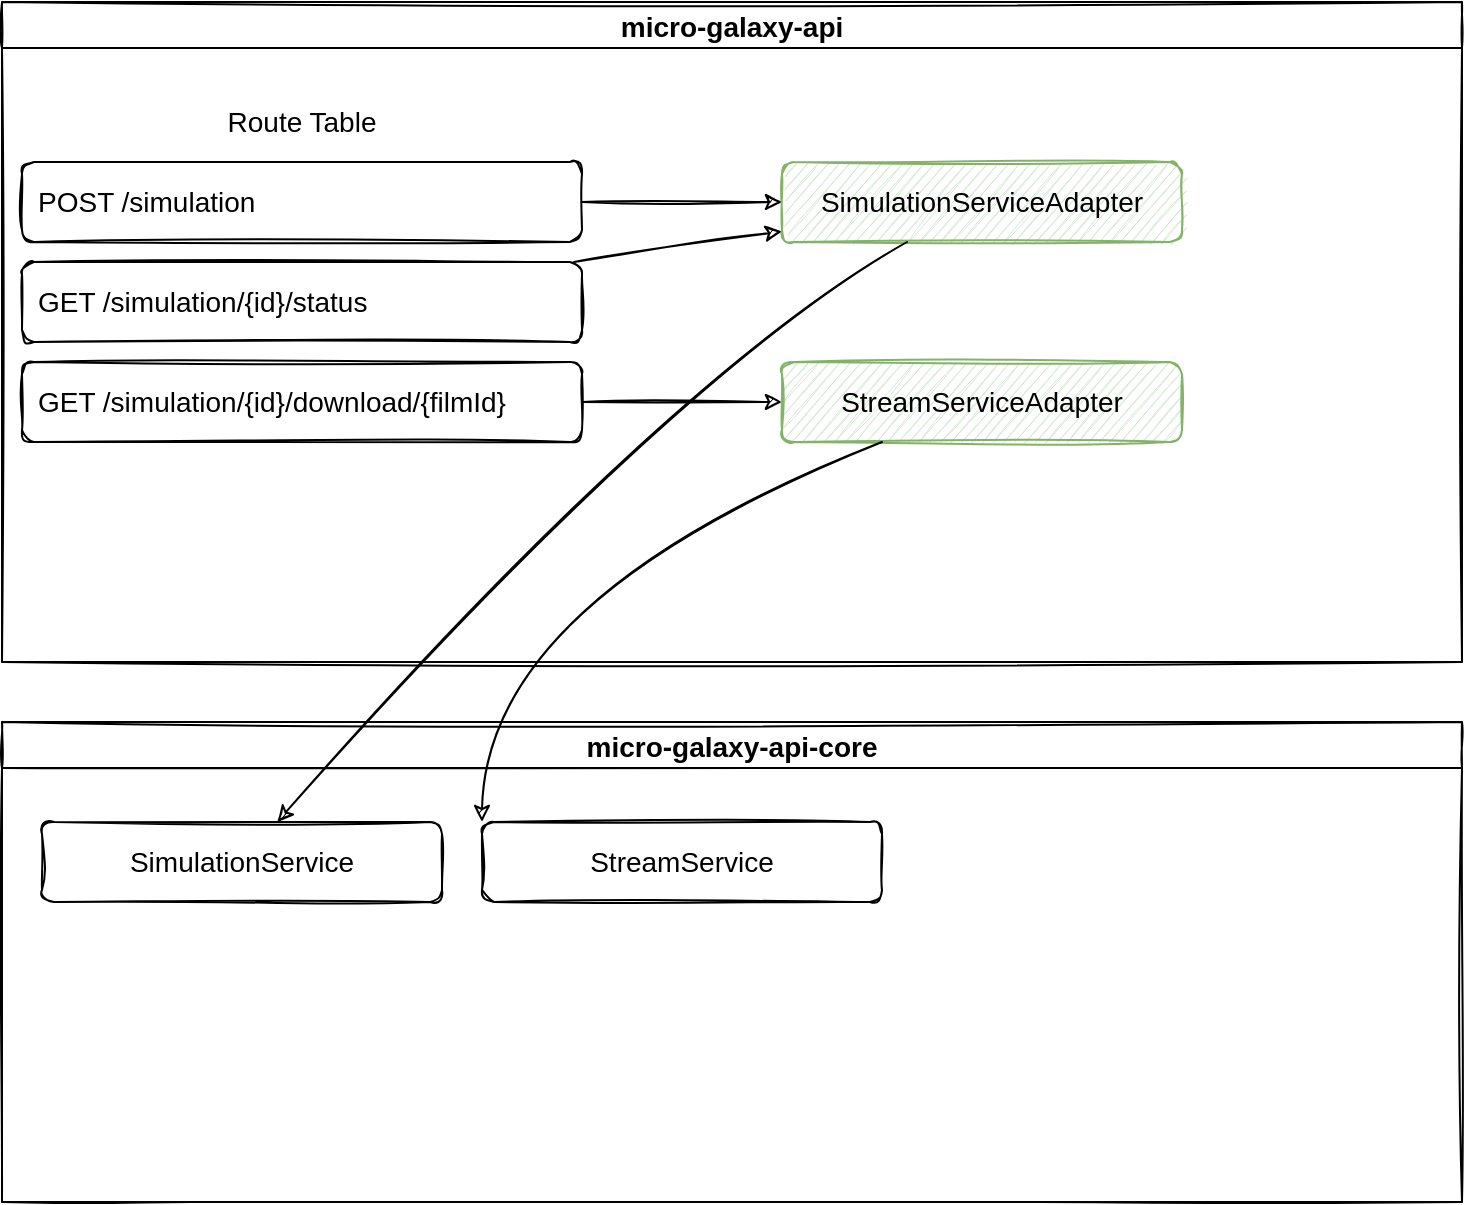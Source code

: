 <mxfile compressed="false" version="20.0.4" type="github">
  <diagram id="QYLhOXVDbwKB6_qFkyPz" name="architecture">
    <mxGraphModel dx="1426" dy="795" grid="1" gridSize="10" guides="1" tooltips="1" connect="1" arrows="1" fold="1" page="1" pageScale="1" pageWidth="1169" pageHeight="827" math="0" shadow="0">
      <root>
        <mxCell id="0" />
        <mxCell id="1" parent="0" />
        <mxCell id="uMBKUin86vTa0Si-NZ6P-11" value="micro-galaxy-api-core" style="swimlane;sketch=1;fontSize=14;" parent="1" vertex="1">
          <mxGeometry x="40" y="490" width="730" height="240" as="geometry">
            <mxRectangle x="40" y="490" width="190" height="30" as="alternateBounds" />
          </mxGeometry>
        </mxCell>
        <mxCell id="uMBKUin86vTa0Si-NZ6P-13" value="SimulationService" style="rounded=1;whiteSpace=wrap;html=1;sketch=1;fontSize=14;" parent="uMBKUin86vTa0Si-NZ6P-11" vertex="1">
          <mxGeometry x="20" y="50" width="200" height="40" as="geometry" />
        </mxCell>
        <mxCell id="uMBKUin86vTa0Si-NZ6P-20" value="StreamService" style="rounded=1;whiteSpace=wrap;html=1;sketch=1;fontSize=14;" parent="uMBKUin86vTa0Si-NZ6P-11" vertex="1">
          <mxGeometry x="240" y="50" width="200" height="40" as="geometry" />
        </mxCell>
        <mxCell id="XBYY144TDSn2ukcRjJpU-6" value="micro-galaxy-api" style="swimlane;rounded=0;sketch=1;fontSize=14;startSize=23;" parent="1" vertex="1">
          <mxGeometry x="40" y="130" width="730" height="330" as="geometry" />
        </mxCell>
        <mxCell id="XBYY144TDSn2ukcRjJpU-7" value="POST /simulation" style="rounded=1;whiteSpace=wrap;html=1;sketch=1;fontSize=14;align=left;spacing=8;" parent="XBYY144TDSn2ukcRjJpU-6" vertex="1">
          <mxGeometry x="10" y="80" width="280" height="40" as="geometry" />
        </mxCell>
        <mxCell id="uMBKUin86vTa0Si-NZ6P-2" value="Route Table" style="text;html=1;strokeColor=none;fillColor=none;align=center;verticalAlign=middle;whiteSpace=wrap;rounded=0;fontSize=14;sketch=1;" parent="XBYY144TDSn2ukcRjJpU-6" vertex="1">
          <mxGeometry x="10" y="40" width="280" height="40" as="geometry" />
        </mxCell>
        <mxCell id="uMBKUin86vTa0Si-NZ6P-4" value="&lt;div&gt;GET /simulation/{id}/status&lt;/div&gt;" style="rounded=1;whiteSpace=wrap;html=1;sketch=1;fontSize=14;align=left;spacing=8;" parent="XBYY144TDSn2ukcRjJpU-6" vertex="1">
          <mxGeometry x="10" y="130" width="280" height="40" as="geometry" />
        </mxCell>
        <mxCell id="uMBKUin86vTa0Si-NZ6P-5" value="&lt;div&gt;GET /simulation/{id}/download/{filmId}&lt;/div&gt;" style="rounded=1;whiteSpace=wrap;html=1;sketch=1;fontSize=14;align=left;spacing=8;" parent="XBYY144TDSn2ukcRjJpU-6" vertex="1">
          <mxGeometry x="10" y="180" width="280" height="40" as="geometry" />
        </mxCell>
        <mxCell id="uMBKUin86vTa0Si-NZ6P-12" value="SimulationServiceAdapter" style="rounded=1;whiteSpace=wrap;html=1;sketch=1;fontSize=14;fillColor=#d5e8d4;strokeColor=#82b366;" parent="XBYY144TDSn2ukcRjJpU-6" vertex="1">
          <mxGeometry x="390" y="80" width="200" height="40" as="geometry" />
        </mxCell>
        <mxCell id="uMBKUin86vTa0Si-NZ6P-15" value="" style="endArrow=classic;html=1;rounded=0;fontSize=14;sketch=1;" parent="XBYY144TDSn2ukcRjJpU-6" source="XBYY144TDSn2ukcRjJpU-7" target="uMBKUin86vTa0Si-NZ6P-12" edge="1">
          <mxGeometry width="50" height="50" relative="1" as="geometry">
            <mxPoint x="300" y="250" as="sourcePoint" />
            <mxPoint x="350" y="200" as="targetPoint" />
          </mxGeometry>
        </mxCell>
        <mxCell id="uMBKUin86vTa0Si-NZ6P-17" value="" style="endArrow=classic;html=1;rounded=0;fontSize=14;sketch=1;" parent="XBYY144TDSn2ukcRjJpU-6" source="uMBKUin86vTa0Si-NZ6P-4" target="uMBKUin86vTa0Si-NZ6P-12" edge="1">
          <mxGeometry width="50" height="50" relative="1" as="geometry">
            <mxPoint x="350" y="240" as="sourcePoint" />
            <mxPoint x="450" y="240" as="targetPoint" />
          </mxGeometry>
        </mxCell>
        <mxCell id="uMBKUin86vTa0Si-NZ6P-19" value="" style="endArrow=classic;html=1;rounded=0;sketch=1;fontSize=14;" parent="XBYY144TDSn2ukcRjJpU-6" source="uMBKUin86vTa0Si-NZ6P-5" target="uMBKUin86vTa0Si-NZ6P-18" edge="1">
          <mxGeometry width="50" height="50" relative="1" as="geometry">
            <mxPoint x="230" y="284" as="sourcePoint" />
            <mxPoint x="280" y="234" as="targetPoint" />
          </mxGeometry>
        </mxCell>
        <mxCell id="uMBKUin86vTa0Si-NZ6P-18" value="StreamServiceAdapter" style="rounded=1;whiteSpace=wrap;html=1;sketch=1;fontSize=14;fillColor=#d5e8d4;strokeColor=#82b366;" parent="XBYY144TDSn2ukcRjJpU-6" vertex="1">
          <mxGeometry x="390" y="180" width="200" height="40" as="geometry" />
        </mxCell>
        <mxCell id="uMBKUin86vTa0Si-NZ6P-16" value="" style="endArrow=classic;fontSize=14;sketch=1;html=1;curved=1;" parent="1" source="uMBKUin86vTa0Si-NZ6P-12" target="uMBKUin86vTa0Si-NZ6P-13" edge="1">
          <mxGeometry width="50" height="50" relative="1" as="geometry">
            <mxPoint x="610" y="310" as="sourcePoint" />
            <mxPoint x="310" y="420" as="targetPoint" />
            <Array as="points">
              <mxPoint x="380" y="310" />
            </Array>
          </mxGeometry>
        </mxCell>
        <mxCell id="uMBKUin86vTa0Si-NZ6P-21" value="" style="endArrow=classic;fontSize=14;sketch=1;html=1;curved=1;entryX=0;entryY=0;entryDx=0;entryDy=0;" parent="1" source="uMBKUin86vTa0Si-NZ6P-18" target="uMBKUin86vTa0Si-NZ6P-20" edge="1">
          <mxGeometry width="50" height="50" relative="1" as="geometry">
            <mxPoint x="563.2" y="270" as="sourcePoint" />
            <mxPoint x="220.0" y="540" as="targetPoint" />
            <Array as="points">
              <mxPoint x="280" y="430" />
            </Array>
          </mxGeometry>
        </mxCell>
      </root>
    </mxGraphModel>
  </diagram>
</mxfile>
